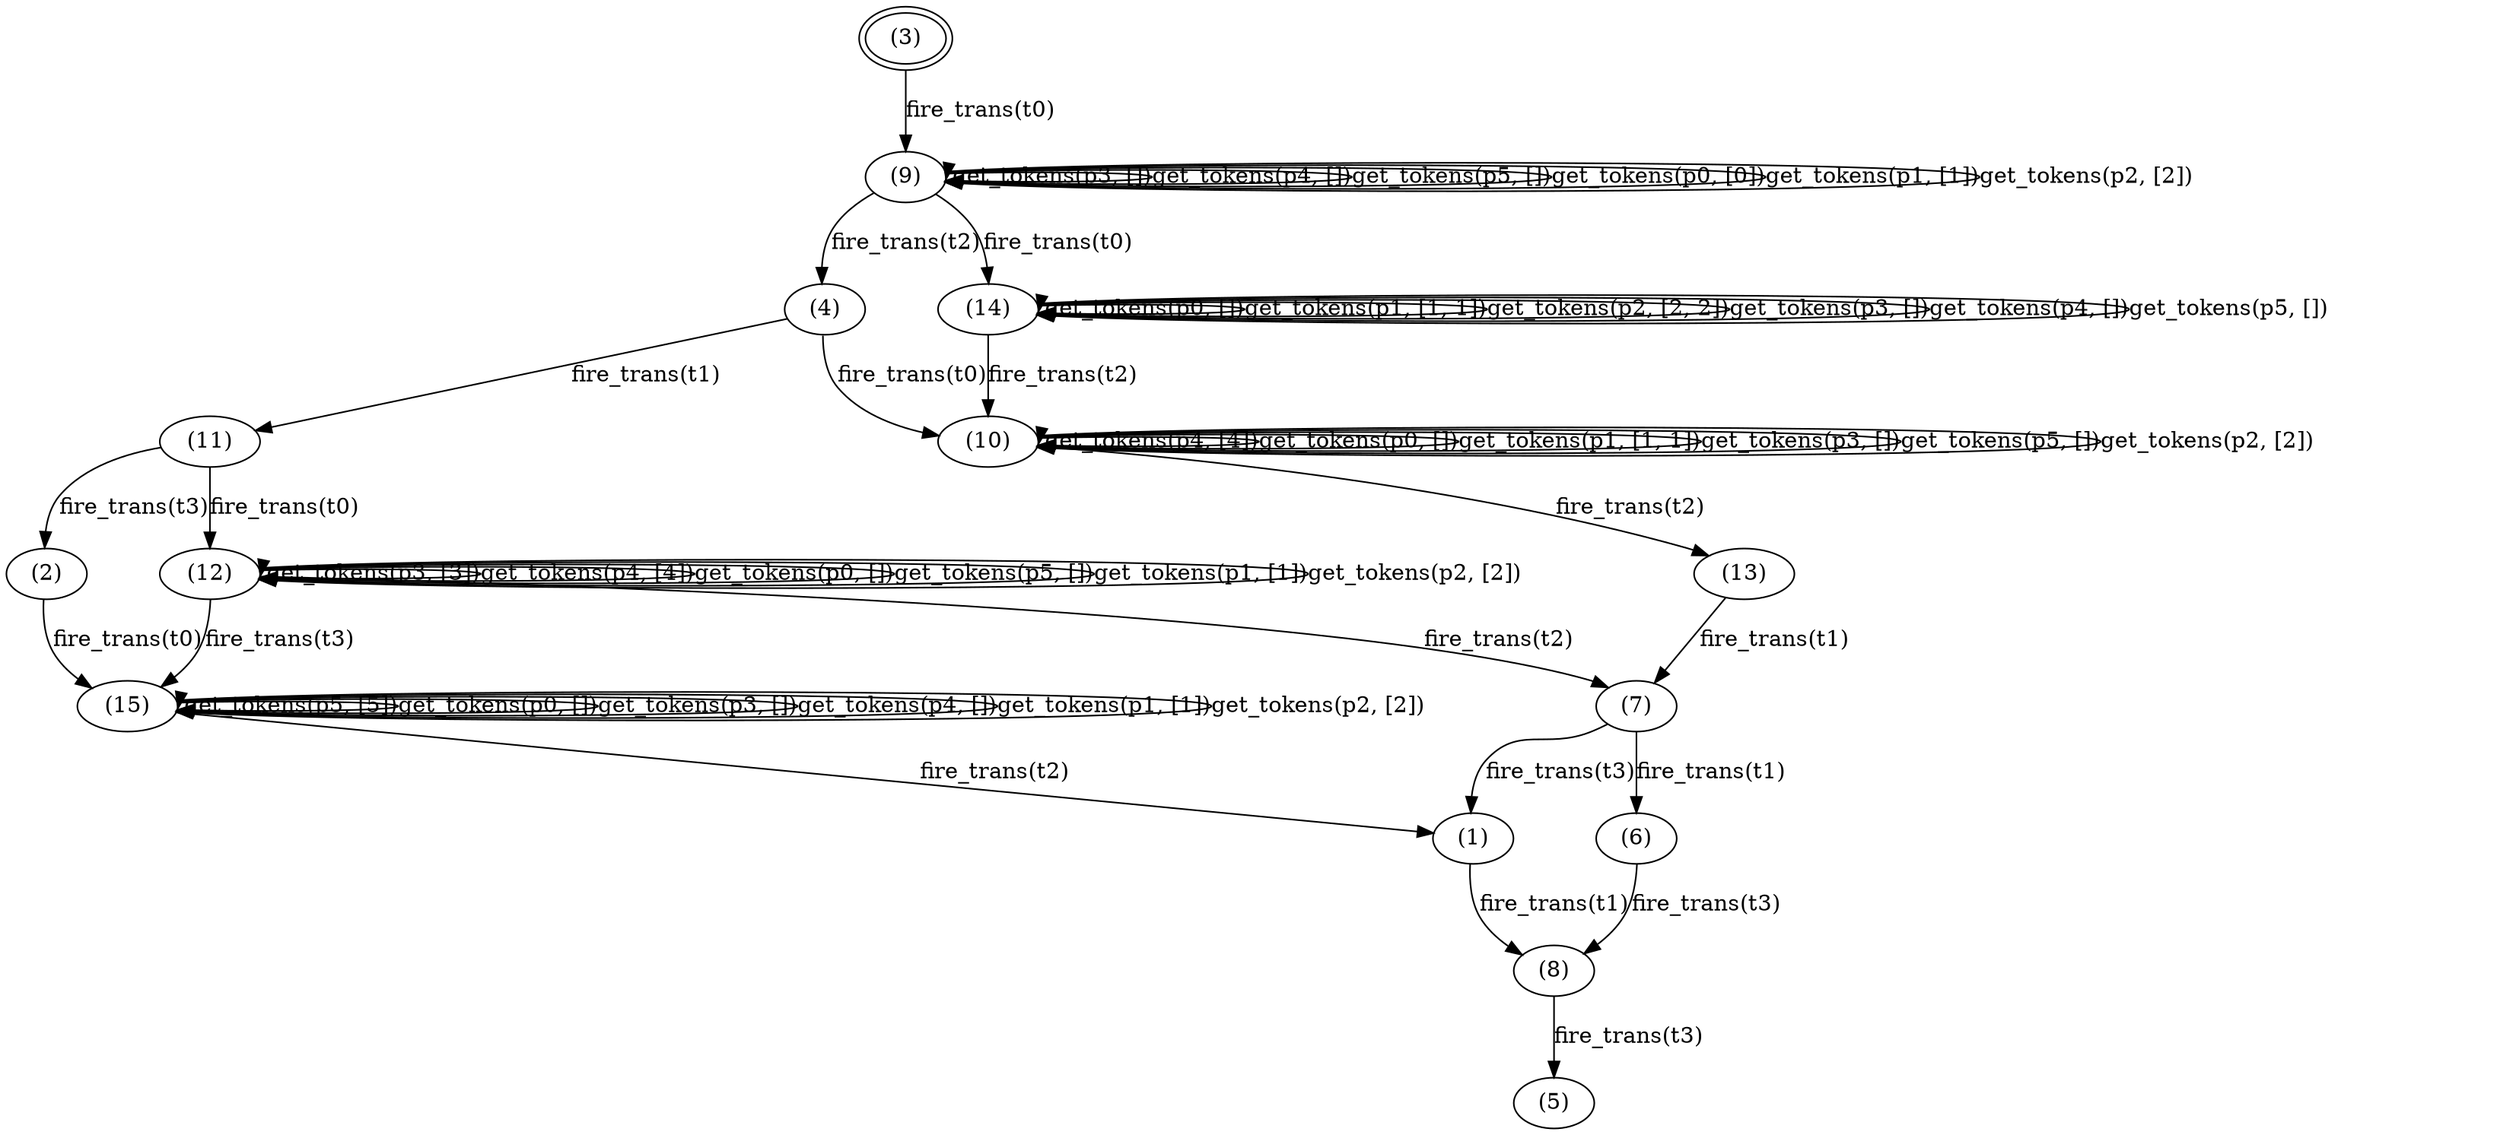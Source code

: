 digraph G {
center = TRUE;
mclimit = 10.0;
nodesep = 0.05;
node [ width=0.25, height=0.25, label="" ];
s14 [ peripheries=2 ];
s0 [label="(9)"];
s1 [label="(5)"];
s2 [label="(15)"];
s3 [label="(12)"];
s4 [label="(2)"];
s5 [label="(11)"];
s6 [label="(7)"];
s7 [label="(6)"];
s8 [label="(8)"];
s9 [label="(10)"];
s10 [label="(1)"];
s11 [label="(13)"];
s12 [label="(4)"];
s13 [label="(14)"];
s14 [label="(3)"];
s14->s0[label="fire_trans(t0)"];
s0->s0[label="get_tokens(p3, [])"];
s0->s0[label="get_tokens(p4, [])"];
s0->s0[label="get_tokens(p5, [])"];
s0->s0[label="get_tokens(p0, [0])"];
s0->s0[label="get_tokens(p1, [1])"];
s0->s12[label="fire_trans(t2)"];
s0->s0[label="get_tokens(p2, [2])"];
s0->s13[label="fire_trans(t0)"];
s13->s13[label="get_tokens(p0, [])"];
s13->s13[label="get_tokens(p1, [1, 1])"];
s13->s13[label="get_tokens(p2, [2, 2])"];
s13->s13[label="get_tokens(p3, [])"];
s13->s13[label="get_tokens(p4, [])"];
s13->s13[label="get_tokens(p5, [])"];
s13->s9[label="fire_trans(t2)"];
s12->s5[label="fire_trans(t1)"];
s12->s9[label="fire_trans(t0)"];
s11->s6[label="fire_trans(t1)"];
s10->s8[label="fire_trans(t1)"];
s9->s9[label="get_tokens(p4, [4])"];
s9->s9[label="get_tokens(p0, [])"];
s9->s9[label="get_tokens(p1, [1, 1])"];
s9->s9[label="get_tokens(p3, [])"];
s9->s9[label="get_tokens(p5, [])"];
s9->s11[label="fire_trans(t2)"];
s9->s9[label="get_tokens(p2, [2])"];
s8->s1[label="fire_trans(t3)"];
s7->s8[label="fire_trans(t3)"];
s6->s10[label="fire_trans(t3)"];
s6->s7[label="fire_trans(t1)"];
s5->s3[label="fire_trans(t0)"];
s5->s4[label="fire_trans(t3)"];
s4->s2[label="fire_trans(t0)"];
s3->s3[label="get_tokens(p3, [3])"];
s3->s2[label="fire_trans(t3)"];
s3->s3[label="get_tokens(p4, [4])"];
s3->s3[label="get_tokens(p0, [])"];
s3->s3[label="get_tokens(p5, [])"];
s3->s3[label="get_tokens(p1, [1])"];
s3->s6[label="fire_trans(t2)"];
s3->s3[label="get_tokens(p2, [2])"];
s2->s2[label="get_tokens(p5, [5])"];
s2->s2[label="get_tokens(p0, [])"];
s2->s2[label="get_tokens(p3, [])"];
s2->s2[label="get_tokens(p4, [])"];
s2->s2[label="get_tokens(p1, [1])"];
s2->s10[label="fire_trans(t2)"];
s2->s2[label="get_tokens(p2, [2])"];
}
